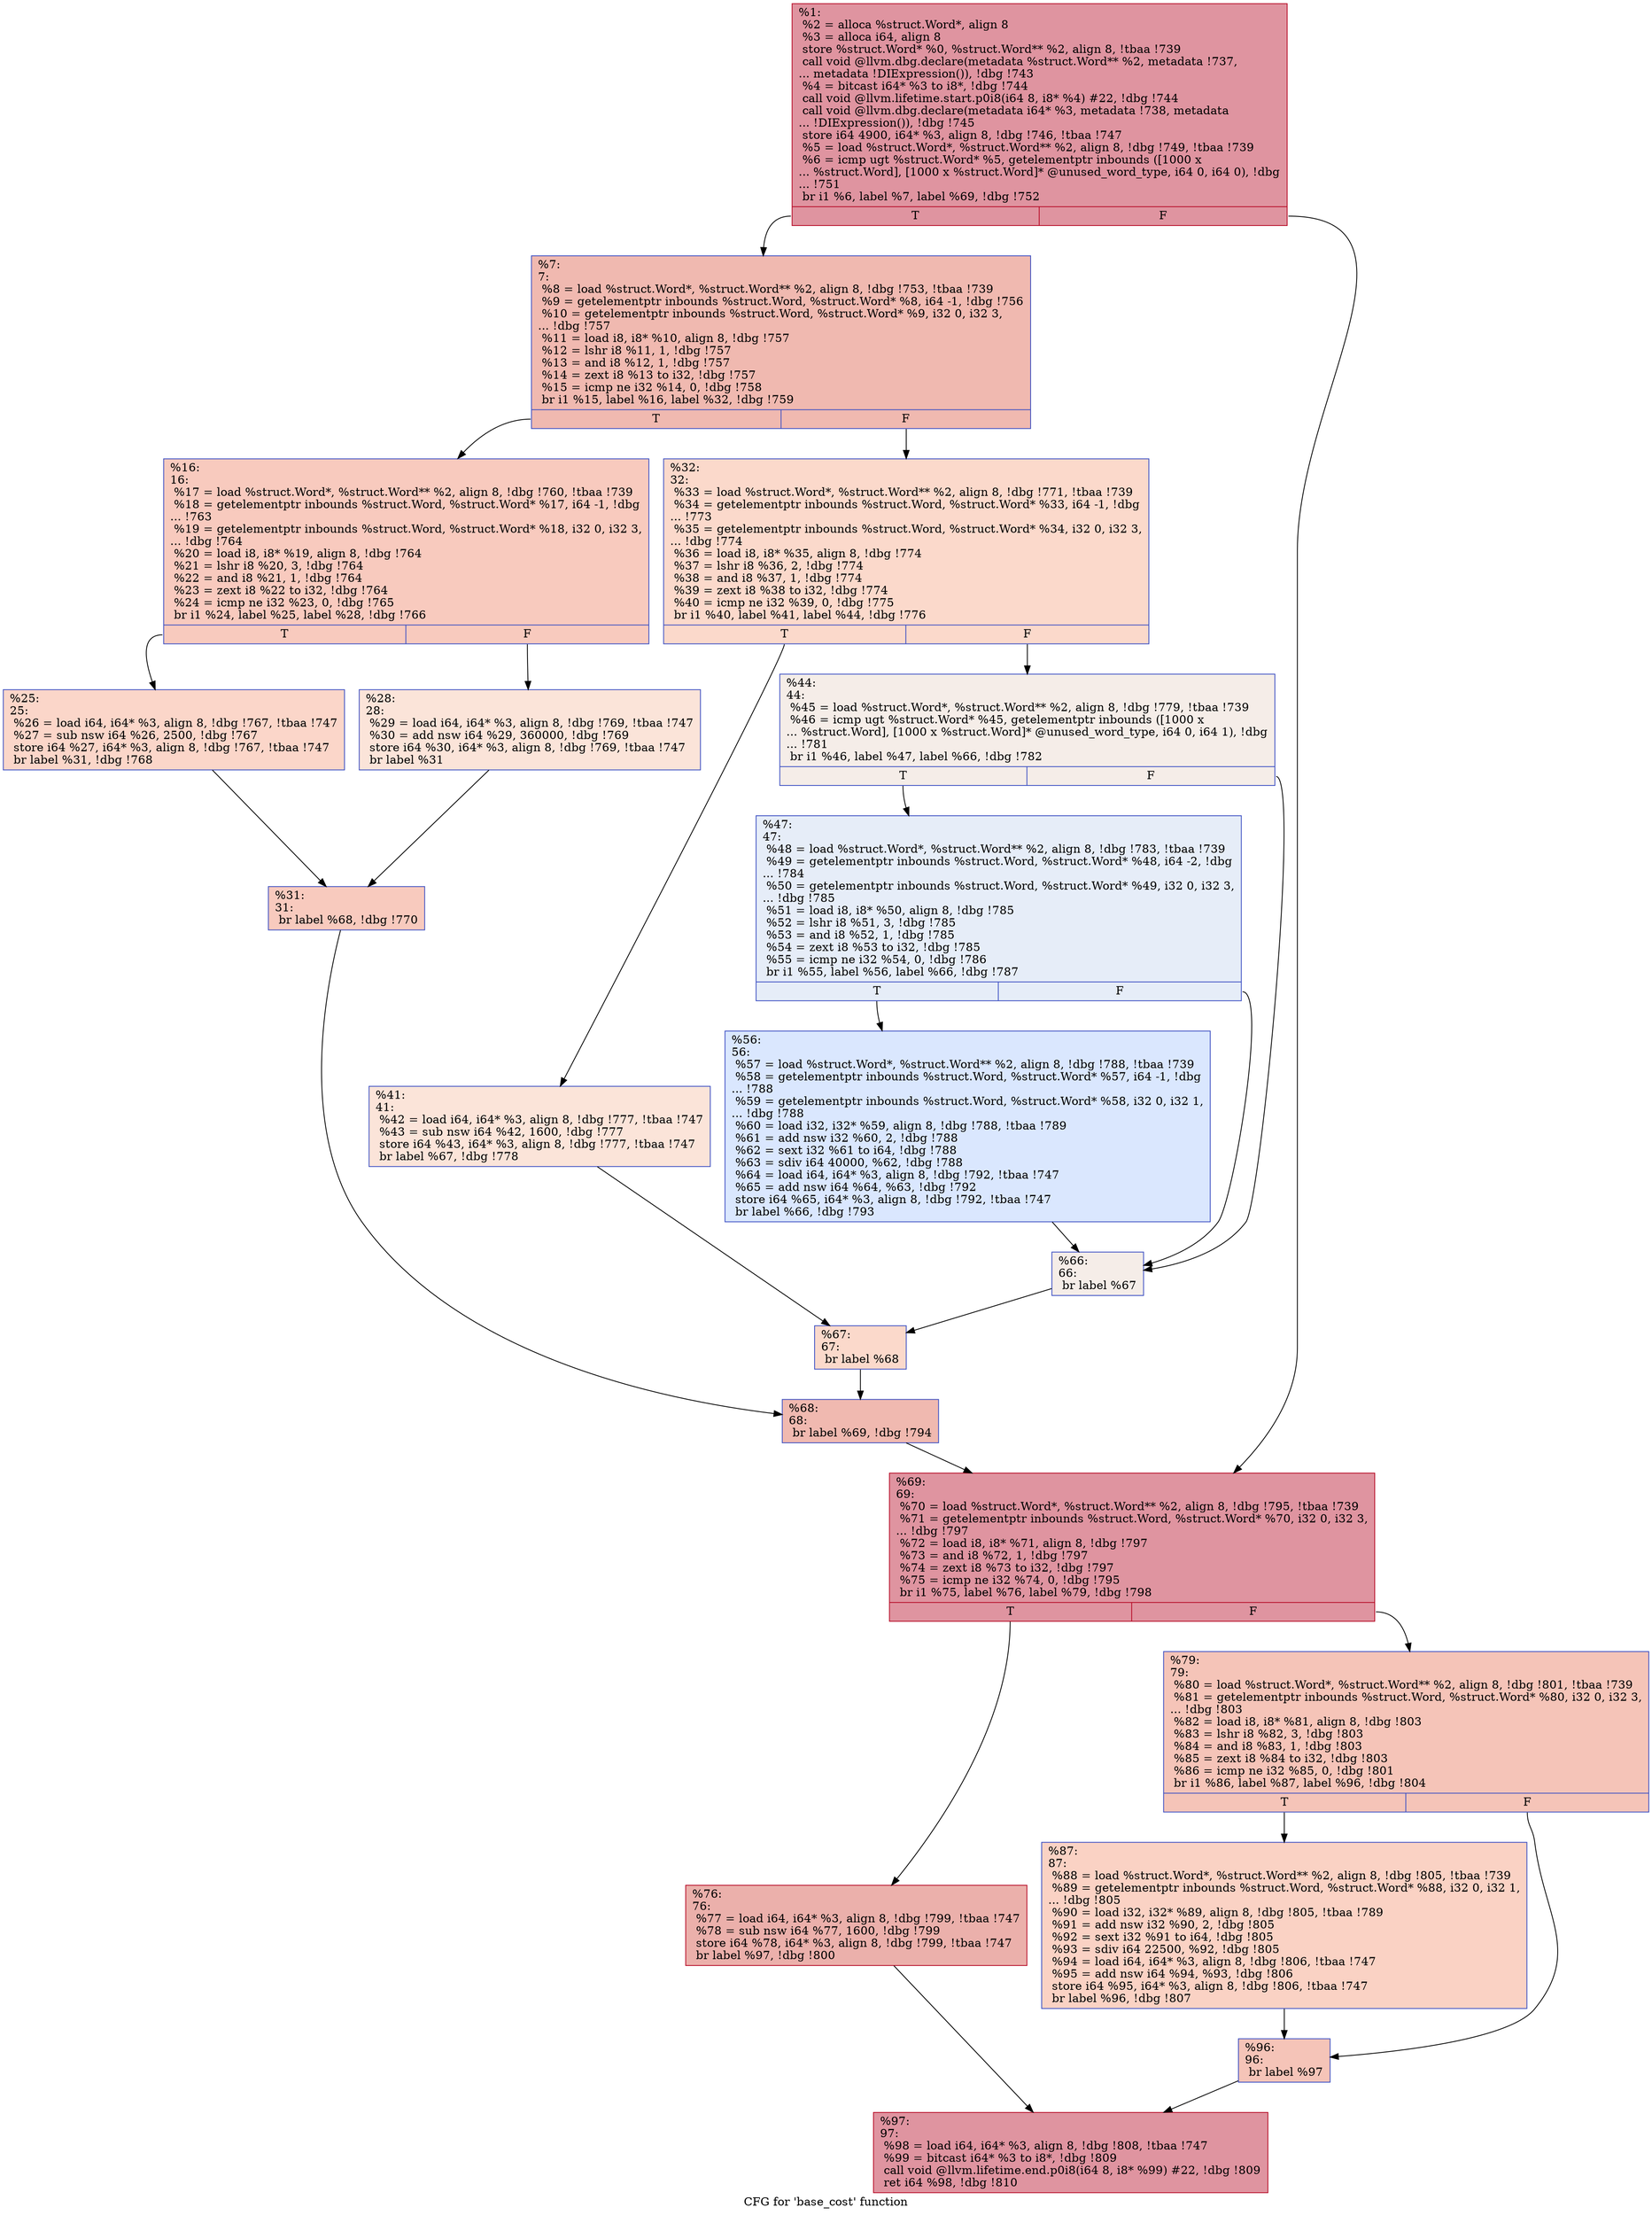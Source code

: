 digraph "CFG for 'base_cost' function" {
	label="CFG for 'base_cost' function";

	Node0xc734b0 [shape=record,color="#b70d28ff", style=filled, fillcolor="#b70d2870",label="{%1:\l  %2 = alloca %struct.Word*, align 8\l  %3 = alloca i64, align 8\l  store %struct.Word* %0, %struct.Word** %2, align 8, !tbaa !739\l  call void @llvm.dbg.declare(metadata %struct.Word** %2, metadata !737,\l... metadata !DIExpression()), !dbg !743\l  %4 = bitcast i64* %3 to i8*, !dbg !744\l  call void @llvm.lifetime.start.p0i8(i64 8, i8* %4) #22, !dbg !744\l  call void @llvm.dbg.declare(metadata i64* %3, metadata !738, metadata\l... !DIExpression()), !dbg !745\l  store i64 4900, i64* %3, align 8, !dbg !746, !tbaa !747\l  %5 = load %struct.Word*, %struct.Word** %2, align 8, !dbg !749, !tbaa !739\l  %6 = icmp ugt %struct.Word* %5, getelementptr inbounds ([1000 x\l... %struct.Word], [1000 x %struct.Word]* @unused_word_type, i64 0, i64 0), !dbg\l... !751\l  br i1 %6, label %7, label %69, !dbg !752\l|{<s0>T|<s1>F}}"];
	Node0xc734b0:s0 -> Node0xc77830;
	Node0xc734b0:s1 -> Node0xc77c40;
	Node0xc77830 [shape=record,color="#3d50c3ff", style=filled, fillcolor="#de614d70",label="{%7:\l7:                                                \l  %8 = load %struct.Word*, %struct.Word** %2, align 8, !dbg !753, !tbaa !739\l  %9 = getelementptr inbounds %struct.Word, %struct.Word* %8, i64 -1, !dbg !756\l  %10 = getelementptr inbounds %struct.Word, %struct.Word* %9, i32 0, i32 3,\l... !dbg !757\l  %11 = load i8, i8* %10, align 8, !dbg !757\l  %12 = lshr i8 %11, 1, !dbg !757\l  %13 = and i8 %12, 1, !dbg !757\l  %14 = zext i8 %13 to i32, !dbg !757\l  %15 = icmp ne i32 %14, 0, !dbg !758\l  br i1 %15, label %16, label %32, !dbg !759\l|{<s0>T|<s1>F}}"];
	Node0xc77830:s0 -> Node0xc77880;
	Node0xc77830:s1 -> Node0xc779c0;
	Node0xc77880 [shape=record,color="#3d50c3ff", style=filled, fillcolor="#ef886b70",label="{%16:\l16:                                               \l  %17 = load %struct.Word*, %struct.Word** %2, align 8, !dbg !760, !tbaa !739\l  %18 = getelementptr inbounds %struct.Word, %struct.Word* %17, i64 -1, !dbg\l... !763\l  %19 = getelementptr inbounds %struct.Word, %struct.Word* %18, i32 0, i32 3,\l... !dbg !764\l  %20 = load i8, i8* %19, align 8, !dbg !764\l  %21 = lshr i8 %20, 3, !dbg !764\l  %22 = and i8 %21, 1, !dbg !764\l  %23 = zext i8 %22 to i32, !dbg !764\l  %24 = icmp ne i32 %23, 0, !dbg !765\l  br i1 %24, label %25, label %28, !dbg !766\l|{<s0>T|<s1>F}}"];
	Node0xc77880:s0 -> Node0xc778d0;
	Node0xc77880:s1 -> Node0xc77920;
	Node0xc778d0 [shape=record,color="#3d50c3ff", style=filled, fillcolor="#f6a38570",label="{%25:\l25:                                               \l  %26 = load i64, i64* %3, align 8, !dbg !767, !tbaa !747\l  %27 = sub nsw i64 %26, 2500, !dbg !767\l  store i64 %27, i64* %3, align 8, !dbg !767, !tbaa !747\l  br label %31, !dbg !768\l}"];
	Node0xc778d0 -> Node0xc77970;
	Node0xc77920 [shape=record,color="#3d50c3ff", style=filled, fillcolor="#f5c1a970",label="{%28:\l28:                                               \l  %29 = load i64, i64* %3, align 8, !dbg !769, !tbaa !747\l  %30 = add nsw i64 %29, 360000, !dbg !769\l  store i64 %30, i64* %3, align 8, !dbg !769, !tbaa !747\l  br label %31\l}"];
	Node0xc77920 -> Node0xc77970;
	Node0xc77970 [shape=record,color="#3d50c3ff", style=filled, fillcolor="#ef886b70",label="{%31:\l31:                                               \l  br label %68, !dbg !770\l}"];
	Node0xc77970 -> Node0xc77bf0;
	Node0xc779c0 [shape=record,color="#3d50c3ff", style=filled, fillcolor="#f7a88970",label="{%32:\l32:                                               \l  %33 = load %struct.Word*, %struct.Word** %2, align 8, !dbg !771, !tbaa !739\l  %34 = getelementptr inbounds %struct.Word, %struct.Word* %33, i64 -1, !dbg\l... !773\l  %35 = getelementptr inbounds %struct.Word, %struct.Word* %34, i32 0, i32 3,\l... !dbg !774\l  %36 = load i8, i8* %35, align 8, !dbg !774\l  %37 = lshr i8 %36, 2, !dbg !774\l  %38 = and i8 %37, 1, !dbg !774\l  %39 = zext i8 %38 to i32, !dbg !774\l  %40 = icmp ne i32 %39, 0, !dbg !775\l  br i1 %40, label %41, label %44, !dbg !776\l|{<s0>T|<s1>F}}"];
	Node0xc779c0:s0 -> Node0xc77a10;
	Node0xc779c0:s1 -> Node0xc77a60;
	Node0xc77a10 [shape=record,color="#3d50c3ff", style=filled, fillcolor="#f5c1a970",label="{%41:\l41:                                               \l  %42 = load i64, i64* %3, align 8, !dbg !777, !tbaa !747\l  %43 = sub nsw i64 %42, 1600, !dbg !777\l  store i64 %43, i64* %3, align 8, !dbg !777, !tbaa !747\l  br label %67, !dbg !778\l}"];
	Node0xc77a10 -> Node0xc77ba0;
	Node0xc77a60 [shape=record,color="#3d50c3ff", style=filled, fillcolor="#e8d6cc70",label="{%44:\l44:                                               \l  %45 = load %struct.Word*, %struct.Word** %2, align 8, !dbg !779, !tbaa !739\l  %46 = icmp ugt %struct.Word* %45, getelementptr inbounds ([1000 x\l... %struct.Word], [1000 x %struct.Word]* @unused_word_type, i64 0, i64 1), !dbg\l... !781\l  br i1 %46, label %47, label %66, !dbg !782\l|{<s0>T|<s1>F}}"];
	Node0xc77a60:s0 -> Node0xc77ab0;
	Node0xc77a60:s1 -> Node0xc77b50;
	Node0xc77ab0 [shape=record,color="#3d50c3ff", style=filled, fillcolor="#c7d7f070",label="{%47:\l47:                                               \l  %48 = load %struct.Word*, %struct.Word** %2, align 8, !dbg !783, !tbaa !739\l  %49 = getelementptr inbounds %struct.Word, %struct.Word* %48, i64 -2, !dbg\l... !784\l  %50 = getelementptr inbounds %struct.Word, %struct.Word* %49, i32 0, i32 3,\l... !dbg !785\l  %51 = load i8, i8* %50, align 8, !dbg !785\l  %52 = lshr i8 %51, 3, !dbg !785\l  %53 = and i8 %52, 1, !dbg !785\l  %54 = zext i8 %53 to i32, !dbg !785\l  %55 = icmp ne i32 %54, 0, !dbg !786\l  br i1 %55, label %56, label %66, !dbg !787\l|{<s0>T|<s1>F}}"];
	Node0xc77ab0:s0 -> Node0xc77b00;
	Node0xc77ab0:s1 -> Node0xc77b50;
	Node0xc77b00 [shape=record,color="#3d50c3ff", style=filled, fillcolor="#abc8fd70",label="{%56:\l56:                                               \l  %57 = load %struct.Word*, %struct.Word** %2, align 8, !dbg !788, !tbaa !739\l  %58 = getelementptr inbounds %struct.Word, %struct.Word* %57, i64 -1, !dbg\l... !788\l  %59 = getelementptr inbounds %struct.Word, %struct.Word* %58, i32 0, i32 1,\l... !dbg !788\l  %60 = load i32, i32* %59, align 8, !dbg !788, !tbaa !789\l  %61 = add nsw i32 %60, 2, !dbg !788\l  %62 = sext i32 %61 to i64, !dbg !788\l  %63 = sdiv i64 40000, %62, !dbg !788\l  %64 = load i64, i64* %3, align 8, !dbg !792, !tbaa !747\l  %65 = add nsw i64 %64, %63, !dbg !792\l  store i64 %65, i64* %3, align 8, !dbg !792, !tbaa !747\l  br label %66, !dbg !793\l}"];
	Node0xc77b00 -> Node0xc77b50;
	Node0xc77b50 [shape=record,color="#3d50c3ff", style=filled, fillcolor="#e8d6cc70",label="{%66:\l66:                                               \l  br label %67\l}"];
	Node0xc77b50 -> Node0xc77ba0;
	Node0xc77ba0 [shape=record,color="#3d50c3ff", style=filled, fillcolor="#f7a88970",label="{%67:\l67:                                               \l  br label %68\l}"];
	Node0xc77ba0 -> Node0xc77bf0;
	Node0xc77bf0 [shape=record,color="#3d50c3ff", style=filled, fillcolor="#de614d70",label="{%68:\l68:                                               \l  br label %69, !dbg !794\l}"];
	Node0xc77bf0 -> Node0xc77c40;
	Node0xc77c40 [shape=record,color="#b70d28ff", style=filled, fillcolor="#b70d2870",label="{%69:\l69:                                               \l  %70 = load %struct.Word*, %struct.Word** %2, align 8, !dbg !795, !tbaa !739\l  %71 = getelementptr inbounds %struct.Word, %struct.Word* %70, i32 0, i32 3,\l... !dbg !797\l  %72 = load i8, i8* %71, align 8, !dbg !797\l  %73 = and i8 %72, 1, !dbg !797\l  %74 = zext i8 %73 to i32, !dbg !797\l  %75 = icmp ne i32 %74, 0, !dbg !795\l  br i1 %75, label %76, label %79, !dbg !798\l|{<s0>T|<s1>F}}"];
	Node0xc77c40:s0 -> Node0xc77c90;
	Node0xc77c40:s1 -> Node0xc77ce0;
	Node0xc77c90 [shape=record,color="#b70d28ff", style=filled, fillcolor="#d24b4070",label="{%76:\l76:                                               \l  %77 = load i64, i64* %3, align 8, !dbg !799, !tbaa !747\l  %78 = sub nsw i64 %77, 1600, !dbg !799\l  store i64 %78, i64* %3, align 8, !dbg !799, !tbaa !747\l  br label %97, !dbg !800\l}"];
	Node0xc77c90 -> Node0xc77dd0;
	Node0xc77ce0 [shape=record,color="#3d50c3ff", style=filled, fillcolor="#e97a5f70",label="{%79:\l79:                                               \l  %80 = load %struct.Word*, %struct.Word** %2, align 8, !dbg !801, !tbaa !739\l  %81 = getelementptr inbounds %struct.Word, %struct.Word* %80, i32 0, i32 3,\l... !dbg !803\l  %82 = load i8, i8* %81, align 8, !dbg !803\l  %83 = lshr i8 %82, 3, !dbg !803\l  %84 = and i8 %83, 1, !dbg !803\l  %85 = zext i8 %84 to i32, !dbg !803\l  %86 = icmp ne i32 %85, 0, !dbg !801\l  br i1 %86, label %87, label %96, !dbg !804\l|{<s0>T|<s1>F}}"];
	Node0xc77ce0:s0 -> Node0xc77d30;
	Node0xc77ce0:s1 -> Node0xc77d80;
	Node0xc77d30 [shape=record,color="#3d50c3ff", style=filled, fillcolor="#f4987a70",label="{%87:\l87:                                               \l  %88 = load %struct.Word*, %struct.Word** %2, align 8, !dbg !805, !tbaa !739\l  %89 = getelementptr inbounds %struct.Word, %struct.Word* %88, i32 0, i32 1,\l... !dbg !805\l  %90 = load i32, i32* %89, align 8, !dbg !805, !tbaa !789\l  %91 = add nsw i32 %90, 2, !dbg !805\l  %92 = sext i32 %91 to i64, !dbg !805\l  %93 = sdiv i64 22500, %92, !dbg !805\l  %94 = load i64, i64* %3, align 8, !dbg !806, !tbaa !747\l  %95 = add nsw i64 %94, %93, !dbg !806\l  store i64 %95, i64* %3, align 8, !dbg !806, !tbaa !747\l  br label %96, !dbg !807\l}"];
	Node0xc77d30 -> Node0xc77d80;
	Node0xc77d80 [shape=record,color="#3d50c3ff", style=filled, fillcolor="#e97a5f70",label="{%96:\l96:                                               \l  br label %97\l}"];
	Node0xc77d80 -> Node0xc77dd0;
	Node0xc77dd0 [shape=record,color="#b70d28ff", style=filled, fillcolor="#b70d2870",label="{%97:\l97:                                               \l  %98 = load i64, i64* %3, align 8, !dbg !808, !tbaa !747\l  %99 = bitcast i64* %3 to i8*, !dbg !809\l  call void @llvm.lifetime.end.p0i8(i64 8, i8* %99) #22, !dbg !809\l  ret i64 %98, !dbg !810\l}"];
}

